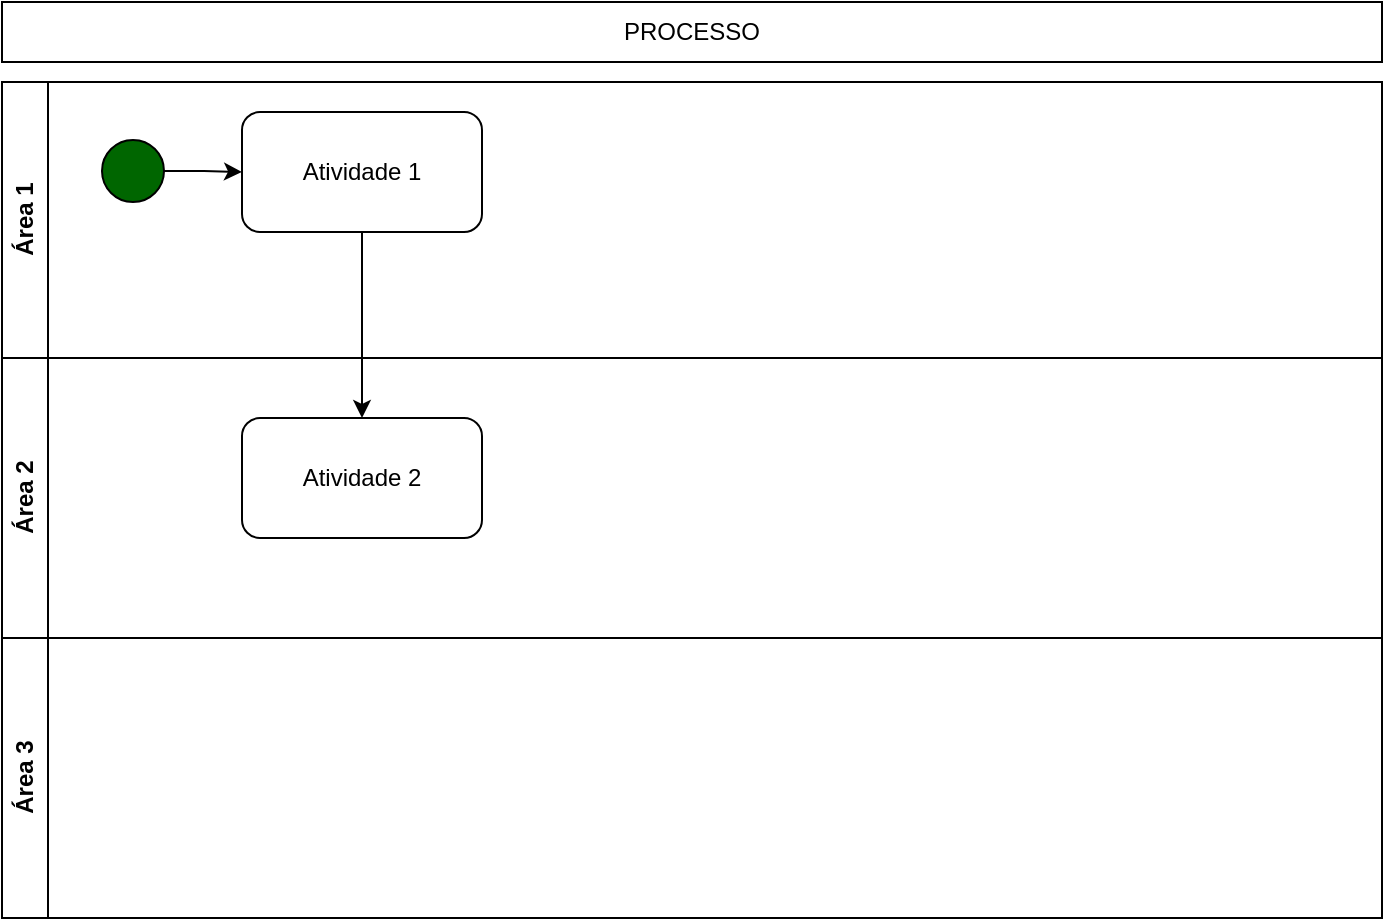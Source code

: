 <mxfile version="22.0.8" type="github">
  <diagram name="Página-1" id="wSs1eYZL7Z4dIUvzZ4_2">
    <mxGraphModel dx="1290" dy="625" grid="1" gridSize="10" guides="1" tooltips="1" connect="1" arrows="1" fold="1" page="1" pageScale="1" pageWidth="827" pageHeight="1169" math="0" shadow="0">
      <root>
        <mxCell id="0" />
        <mxCell id="1" parent="0" />
        <mxCell id="Uein67uOzeWke3X3vyK6-1" value="Área 1" style="swimlane;horizontal=0;whiteSpace=wrap;html=1;" vertex="1" parent="1">
          <mxGeometry x="60" y="82" width="690" height="138" as="geometry" />
        </mxCell>
        <mxCell id="Uein67uOzeWke3X3vyK6-8" style="edgeStyle=orthogonalEdgeStyle;rounded=0;orthogonalLoop=1;jettySize=auto;html=1;entryX=0;entryY=0.5;entryDx=0;entryDy=0;" edge="1" parent="Uein67uOzeWke3X3vyK6-1" source="Uein67uOzeWke3X3vyK6-6" target="Uein67uOzeWke3X3vyK6-7">
          <mxGeometry relative="1" as="geometry" />
        </mxCell>
        <mxCell id="Uein67uOzeWke3X3vyK6-6" value="" style="ellipse;whiteSpace=wrap;html=1;aspect=fixed;fillColor=#006600;" vertex="1" parent="Uein67uOzeWke3X3vyK6-1">
          <mxGeometry x="50" y="29" width="31" height="31" as="geometry" />
        </mxCell>
        <mxCell id="Uein67uOzeWke3X3vyK6-7" value="Atividade 1" style="rounded=1;whiteSpace=wrap;html=1;" vertex="1" parent="Uein67uOzeWke3X3vyK6-1">
          <mxGeometry x="120" y="15" width="120" height="60" as="geometry" />
        </mxCell>
        <mxCell id="Uein67uOzeWke3X3vyK6-3" value="PROCESSO" style="rounded=0;whiteSpace=wrap;html=1;" vertex="1" parent="1">
          <mxGeometry x="60" y="42" width="690" height="30" as="geometry" />
        </mxCell>
        <mxCell id="Uein67uOzeWke3X3vyK6-4" value="Área 2" style="swimlane;horizontal=0;whiteSpace=wrap;html=1;" vertex="1" parent="1">
          <mxGeometry x="60" y="220" width="690" height="140" as="geometry" />
        </mxCell>
        <mxCell id="Uein67uOzeWke3X3vyK6-9" value="Atividade 2" style="whiteSpace=wrap;html=1;rounded=1;" vertex="1" parent="Uein67uOzeWke3X3vyK6-4">
          <mxGeometry x="120" y="30" width="120" height="60" as="geometry" />
        </mxCell>
        <mxCell id="Uein67uOzeWke3X3vyK6-5" value="Área 3" style="swimlane;horizontal=0;whiteSpace=wrap;html=1;" vertex="1" parent="1">
          <mxGeometry x="60" y="360" width="690" height="140" as="geometry" />
        </mxCell>
        <mxCell id="Uein67uOzeWke3X3vyK6-10" value="" style="edgeStyle=orthogonalEdgeStyle;rounded=0;orthogonalLoop=1;jettySize=auto;html=1;" edge="1" parent="1" source="Uein67uOzeWke3X3vyK6-7" target="Uein67uOzeWke3X3vyK6-9">
          <mxGeometry relative="1" as="geometry" />
        </mxCell>
      </root>
    </mxGraphModel>
  </diagram>
</mxfile>
